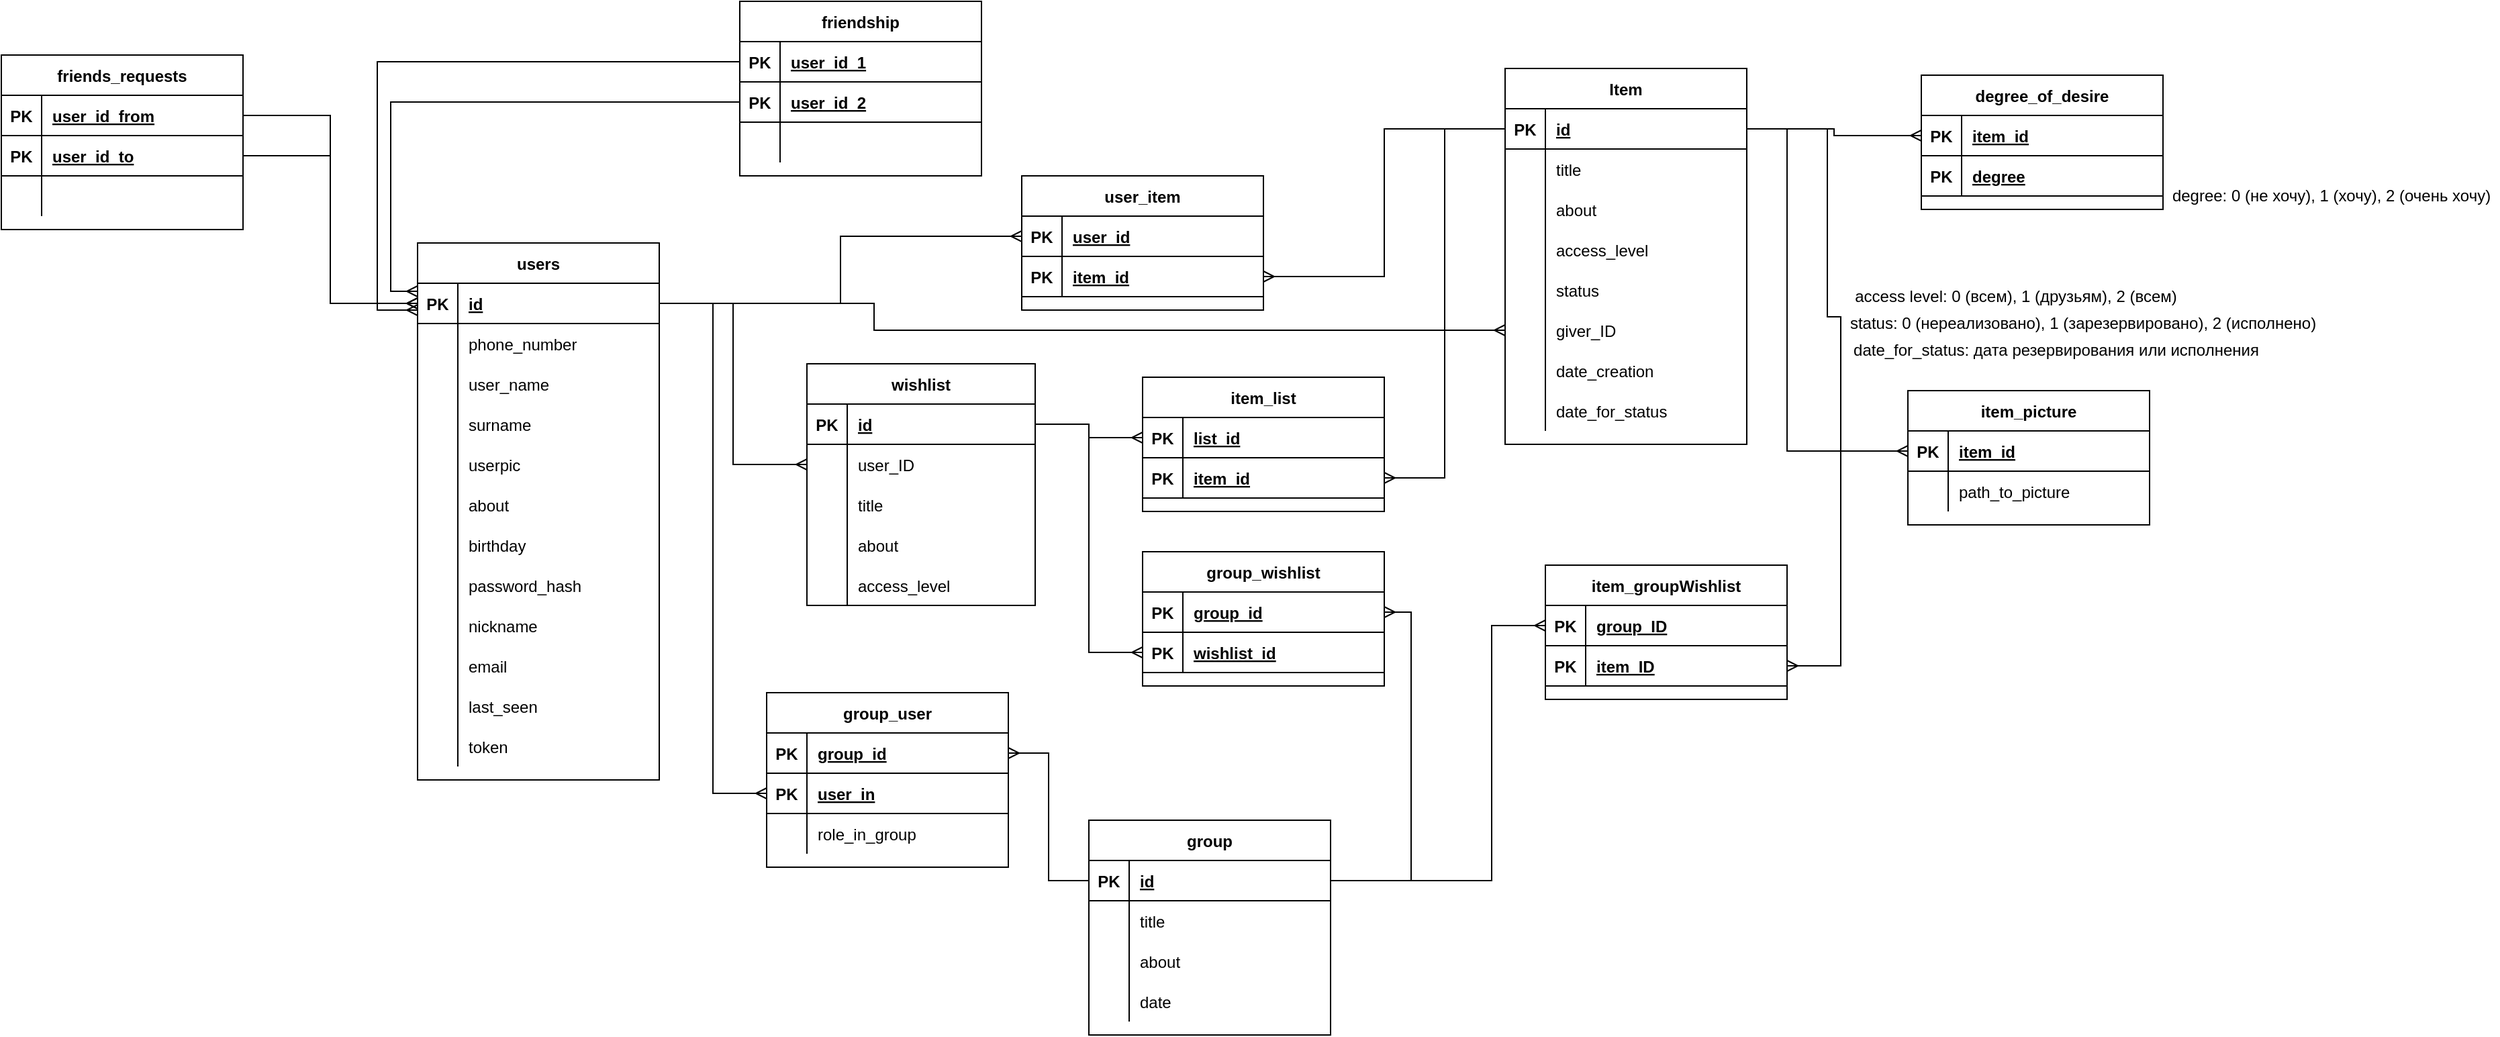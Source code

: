 <mxfile version="13.7.9" type="device"><diagram name="Page-1" id="e56a1550-8fbb-45ad-956c-1786394a9013"><mxGraphModel dx="3055" dy="1758" grid="1" gridSize="10" guides="1" tooltips="1" connect="1" arrows="1" fold="1" page="1" pageScale="1" pageWidth="1100" pageHeight="850" background="#ffffff" math="0" shadow="0"><root><mxCell id="0"/><mxCell id="1" parent="0"/><mxCell id="IIOtqMFTye9KN0V40YBl-3" value="users" style="shape=table;startSize=30;container=1;collapsible=1;childLayout=tableLayout;fixedRows=1;rowLines=0;fontStyle=1;align=center;resizeLast=1;" parent="1" vertex="1"><mxGeometry x="50" y="50" width="180" height="400" as="geometry"/></mxCell><mxCell id="IIOtqMFTye9KN0V40YBl-4" value="" style="shape=partialRectangle;collapsible=0;dropTarget=0;pointerEvents=0;fillColor=none;top=0;left=0;bottom=1;right=0;points=[[0,0.5],[1,0.5]];portConstraint=eastwest;" parent="IIOtqMFTye9KN0V40YBl-3" vertex="1"><mxGeometry y="30" width="180" height="30" as="geometry"/></mxCell><mxCell id="IIOtqMFTye9KN0V40YBl-5" value="PK" style="shape=partialRectangle;connectable=0;fillColor=none;top=0;left=0;bottom=0;right=0;fontStyle=1;overflow=hidden;" parent="IIOtqMFTye9KN0V40YBl-4" vertex="1"><mxGeometry width="30" height="30" as="geometry"/></mxCell><mxCell id="IIOtqMFTye9KN0V40YBl-6" value="id" style="shape=partialRectangle;connectable=0;fillColor=none;top=0;left=0;bottom=0;right=0;align=left;spacingLeft=6;fontStyle=5;overflow=hidden;" parent="IIOtqMFTye9KN0V40YBl-4" vertex="1"><mxGeometry x="30" width="150" height="30" as="geometry"/></mxCell><mxCell id="IIOtqMFTye9KN0V40YBl-7" value="" style="shape=partialRectangle;collapsible=0;dropTarget=0;pointerEvents=0;fillColor=none;top=0;left=0;bottom=0;right=0;points=[[0,0.5],[1,0.5]];portConstraint=eastwest;" parent="IIOtqMFTye9KN0V40YBl-3" vertex="1"><mxGeometry y="60" width="180" height="30" as="geometry"/></mxCell><mxCell id="IIOtqMFTye9KN0V40YBl-8" value="" style="shape=partialRectangle;connectable=0;fillColor=none;top=0;left=0;bottom=0;right=0;editable=1;overflow=hidden;" parent="IIOtqMFTye9KN0V40YBl-7" vertex="1"><mxGeometry width="30" height="30" as="geometry"/></mxCell><mxCell id="IIOtqMFTye9KN0V40YBl-9" value="phone_number" style="shape=partialRectangle;connectable=0;fillColor=none;top=0;left=0;bottom=0;right=0;align=left;spacingLeft=6;overflow=hidden;" parent="IIOtqMFTye9KN0V40YBl-7" vertex="1"><mxGeometry x="30" width="150" height="30" as="geometry"/></mxCell><mxCell id="IIOtqMFTye9KN0V40YBl-10" value="" style="shape=partialRectangle;collapsible=0;dropTarget=0;pointerEvents=0;fillColor=none;top=0;left=0;bottom=0;right=0;points=[[0,0.5],[1,0.5]];portConstraint=eastwest;" parent="IIOtqMFTye9KN0V40YBl-3" vertex="1"><mxGeometry y="90" width="180" height="30" as="geometry"/></mxCell><mxCell id="IIOtqMFTye9KN0V40YBl-11" value="" style="shape=partialRectangle;connectable=0;fillColor=none;top=0;left=0;bottom=0;right=0;editable=1;overflow=hidden;" parent="IIOtqMFTye9KN0V40YBl-10" vertex="1"><mxGeometry width="30" height="30" as="geometry"/></mxCell><mxCell id="IIOtqMFTye9KN0V40YBl-12" value="user_name" style="shape=partialRectangle;connectable=0;fillColor=none;top=0;left=0;bottom=0;right=0;align=left;spacingLeft=6;overflow=hidden;" parent="IIOtqMFTye9KN0V40YBl-10" vertex="1"><mxGeometry x="30" width="150" height="30" as="geometry"/></mxCell><mxCell id="IIOtqMFTye9KN0V40YBl-13" value="" style="shape=partialRectangle;collapsible=0;dropTarget=0;pointerEvents=0;fillColor=none;top=0;left=0;bottom=0;right=0;points=[[0,0.5],[1,0.5]];portConstraint=eastwest;" parent="IIOtqMFTye9KN0V40YBl-3" vertex="1"><mxGeometry y="120" width="180" height="30" as="geometry"/></mxCell><mxCell id="IIOtqMFTye9KN0V40YBl-14" value="" style="shape=partialRectangle;connectable=0;fillColor=none;top=0;left=0;bottom=0;right=0;editable=1;overflow=hidden;" parent="IIOtqMFTye9KN0V40YBl-13" vertex="1"><mxGeometry width="30" height="30" as="geometry"/></mxCell><mxCell id="IIOtqMFTye9KN0V40YBl-15" value="surname" style="shape=partialRectangle;connectable=0;fillColor=none;top=0;left=0;bottom=0;right=0;align=left;spacingLeft=6;overflow=hidden;" parent="IIOtqMFTye9KN0V40YBl-13" vertex="1"><mxGeometry x="30" width="150" height="30" as="geometry"/></mxCell><mxCell id="IIOtqMFTye9KN0V40YBl-61" value="" style="shape=partialRectangle;collapsible=0;dropTarget=0;pointerEvents=0;fillColor=none;top=0;left=0;bottom=0;right=0;points=[[0,0.5],[1,0.5]];portConstraint=eastwest;" parent="IIOtqMFTye9KN0V40YBl-3" vertex="1"><mxGeometry y="150" width="180" height="30" as="geometry"/></mxCell><mxCell id="IIOtqMFTye9KN0V40YBl-62" value="" style="shape=partialRectangle;connectable=0;fillColor=none;top=0;left=0;bottom=0;right=0;editable=1;overflow=hidden;" parent="IIOtqMFTye9KN0V40YBl-61" vertex="1"><mxGeometry width="30" height="30" as="geometry"/></mxCell><mxCell id="IIOtqMFTye9KN0V40YBl-63" value="userpic" style="shape=partialRectangle;connectable=0;fillColor=none;top=0;left=0;bottom=0;right=0;align=left;spacingLeft=6;overflow=hidden;" parent="IIOtqMFTye9KN0V40YBl-61" vertex="1"><mxGeometry x="30" width="150" height="30" as="geometry"/></mxCell><mxCell id="IIOtqMFTye9KN0V40YBl-64" value="" style="shape=partialRectangle;collapsible=0;dropTarget=0;pointerEvents=0;fillColor=none;top=0;left=0;bottom=0;right=0;points=[[0,0.5],[1,0.5]];portConstraint=eastwest;" parent="IIOtqMFTye9KN0V40YBl-3" vertex="1"><mxGeometry y="180" width="180" height="30" as="geometry"/></mxCell><mxCell id="IIOtqMFTye9KN0V40YBl-65" value="" style="shape=partialRectangle;connectable=0;fillColor=none;top=0;left=0;bottom=0;right=0;editable=1;overflow=hidden;" parent="IIOtqMFTye9KN0V40YBl-64" vertex="1"><mxGeometry width="30" height="30" as="geometry"/></mxCell><mxCell id="IIOtqMFTye9KN0V40YBl-66" value="about" style="shape=partialRectangle;connectable=0;fillColor=none;top=0;left=0;bottom=0;right=0;align=left;spacingLeft=6;overflow=hidden;" parent="IIOtqMFTye9KN0V40YBl-64" vertex="1"><mxGeometry x="30" width="150" height="30" as="geometry"/></mxCell><mxCell id="9HHiYU_C0pXBJQr-bdQ1-1" value="" style="shape=partialRectangle;collapsible=0;dropTarget=0;pointerEvents=0;fillColor=none;top=0;left=0;bottom=0;right=0;points=[[0,0.5],[1,0.5]];portConstraint=eastwest;" vertex="1" parent="IIOtqMFTye9KN0V40YBl-3"><mxGeometry y="210" width="180" height="30" as="geometry"/></mxCell><mxCell id="9HHiYU_C0pXBJQr-bdQ1-2" value="" style="shape=partialRectangle;connectable=0;fillColor=none;top=0;left=0;bottom=0;right=0;editable=1;overflow=hidden;" vertex="1" parent="9HHiYU_C0pXBJQr-bdQ1-1"><mxGeometry width="30" height="30" as="geometry"/></mxCell><mxCell id="9HHiYU_C0pXBJQr-bdQ1-3" value="birthday" style="shape=partialRectangle;connectable=0;fillColor=none;top=0;left=0;bottom=0;right=0;align=left;spacingLeft=6;overflow=hidden;" vertex="1" parent="9HHiYU_C0pXBJQr-bdQ1-1"><mxGeometry x="30" width="150" height="30" as="geometry"/></mxCell><mxCell id="wVxshqWMa3lvSobCaN4X-7" value="" style="shape=partialRectangle;collapsible=0;dropTarget=0;pointerEvents=0;fillColor=none;top=0;left=0;bottom=0;right=0;points=[[0,0.5],[1,0.5]];portConstraint=eastwest;" parent="IIOtqMFTye9KN0V40YBl-3" vertex="1"><mxGeometry y="240" width="180" height="30" as="geometry"/></mxCell><mxCell id="wVxshqWMa3lvSobCaN4X-8" value="" style="shape=partialRectangle;connectable=0;fillColor=none;top=0;left=0;bottom=0;right=0;editable=1;overflow=hidden;" parent="wVxshqWMa3lvSobCaN4X-7" vertex="1"><mxGeometry width="30" height="30" as="geometry"/></mxCell><mxCell id="wVxshqWMa3lvSobCaN4X-9" value="password_hash" style="shape=partialRectangle;connectable=0;fillColor=none;top=0;left=0;bottom=0;right=0;align=left;spacingLeft=6;overflow=hidden;" parent="wVxshqWMa3lvSobCaN4X-7" vertex="1"><mxGeometry x="30" width="150" height="30" as="geometry"/></mxCell><mxCell id="9HHiYU_C0pXBJQr-bdQ1-4" value="" style="shape=partialRectangle;collapsible=0;dropTarget=0;pointerEvents=0;fillColor=none;top=0;left=0;bottom=0;right=0;points=[[0,0.5],[1,0.5]];portConstraint=eastwest;" vertex="1" parent="IIOtqMFTye9KN0V40YBl-3"><mxGeometry y="270" width="180" height="30" as="geometry"/></mxCell><mxCell id="9HHiYU_C0pXBJQr-bdQ1-5" value="" style="shape=partialRectangle;connectable=0;fillColor=none;top=0;left=0;bottom=0;right=0;editable=1;overflow=hidden;" vertex="1" parent="9HHiYU_C0pXBJQr-bdQ1-4"><mxGeometry width="30" height="30" as="geometry"/></mxCell><mxCell id="9HHiYU_C0pXBJQr-bdQ1-6" value="nickname" style="shape=partialRectangle;connectable=0;fillColor=none;top=0;left=0;bottom=0;right=0;align=left;spacingLeft=6;overflow=hidden;" vertex="1" parent="9HHiYU_C0pXBJQr-bdQ1-4"><mxGeometry x="30" width="150" height="30" as="geometry"/></mxCell><mxCell id="wVxshqWMa3lvSobCaN4X-10" value="" style="shape=partialRectangle;collapsible=0;dropTarget=0;pointerEvents=0;fillColor=none;top=0;left=0;bottom=0;right=0;points=[[0,0.5],[1,0.5]];portConstraint=eastwest;" parent="IIOtqMFTye9KN0V40YBl-3" vertex="1"><mxGeometry y="300" width="180" height="30" as="geometry"/></mxCell><mxCell id="wVxshqWMa3lvSobCaN4X-11" value="" style="shape=partialRectangle;connectable=0;fillColor=none;top=0;left=0;bottom=0;right=0;editable=1;overflow=hidden;" parent="wVxshqWMa3lvSobCaN4X-10" vertex="1"><mxGeometry width="30" height="30" as="geometry"/></mxCell><mxCell id="wVxshqWMa3lvSobCaN4X-12" value="email" style="shape=partialRectangle;connectable=0;fillColor=none;top=0;left=0;bottom=0;right=0;align=left;spacingLeft=6;overflow=hidden;" parent="wVxshqWMa3lvSobCaN4X-10" vertex="1"><mxGeometry x="30" width="150" height="30" as="geometry"/></mxCell><mxCell id="9HHiYU_C0pXBJQr-bdQ1-64" value="" style="shape=partialRectangle;collapsible=0;dropTarget=0;pointerEvents=0;fillColor=none;top=0;left=0;bottom=0;right=0;points=[[0,0.5],[1,0.5]];portConstraint=eastwest;" vertex="1" parent="IIOtqMFTye9KN0V40YBl-3"><mxGeometry y="330" width="180" height="30" as="geometry"/></mxCell><mxCell id="9HHiYU_C0pXBJQr-bdQ1-65" value="" style="shape=partialRectangle;connectable=0;fillColor=none;top=0;left=0;bottom=0;right=0;editable=1;overflow=hidden;" vertex="1" parent="9HHiYU_C0pXBJQr-bdQ1-64"><mxGeometry width="30" height="30" as="geometry"/></mxCell><mxCell id="9HHiYU_C0pXBJQr-bdQ1-66" value="last_seen" style="shape=partialRectangle;connectable=0;fillColor=none;top=0;left=0;bottom=0;right=0;align=left;spacingLeft=6;overflow=hidden;" vertex="1" parent="9HHiYU_C0pXBJQr-bdQ1-64"><mxGeometry x="30" width="150" height="30" as="geometry"/></mxCell><mxCell id="rJw-iXFYRfuMG_GMG_CK-58" value="" style="shape=partialRectangle;collapsible=0;dropTarget=0;pointerEvents=0;fillColor=none;top=0;left=0;bottom=0;right=0;points=[[0,0.5],[1,0.5]];portConstraint=eastwest;" parent="IIOtqMFTye9KN0V40YBl-3" vertex="1"><mxGeometry y="360" width="180" height="30" as="geometry"/></mxCell><mxCell id="rJw-iXFYRfuMG_GMG_CK-59" value="" style="shape=partialRectangle;connectable=0;fillColor=none;top=0;left=0;bottom=0;right=0;editable=1;overflow=hidden;" parent="rJw-iXFYRfuMG_GMG_CK-58" vertex="1"><mxGeometry width="30" height="30" as="geometry"/></mxCell><mxCell id="rJw-iXFYRfuMG_GMG_CK-60" value="token" style="shape=partialRectangle;connectable=0;fillColor=none;top=0;left=0;bottom=0;right=0;align=left;spacingLeft=6;overflow=hidden;" parent="rJw-iXFYRfuMG_GMG_CK-58" vertex="1"><mxGeometry x="30" width="150" height="30" as="geometry"/></mxCell><mxCell id="IIOtqMFTye9KN0V40YBl-94" style="edgeStyle=orthogonalEdgeStyle;rounded=0;orthogonalLoop=1;jettySize=auto;html=1;exitX=1;exitY=0.5;exitDx=0;exitDy=0;entryX=0;entryY=0.5;entryDx=0;entryDy=0;endArrow=ERmany;endFill=0;" parent="1" source="IIOtqMFTye9KN0V40YBl-4" target="IIOtqMFTye9KN0V40YBl-85" edge="1"><mxGeometry relative="1" as="geometry"/></mxCell><mxCell id="IIOtqMFTye9KN0V40YBl-29" value="group" style="shape=table;startSize=30;container=1;collapsible=1;childLayout=tableLayout;fixedRows=1;rowLines=0;fontStyle=1;align=center;resizeLast=1;" parent="1" vertex="1"><mxGeometry x="550" y="480" width="180" height="160" as="geometry"/></mxCell><mxCell id="IIOtqMFTye9KN0V40YBl-30" value="" style="shape=partialRectangle;collapsible=0;dropTarget=0;pointerEvents=0;fillColor=none;top=0;left=0;bottom=1;right=0;points=[[0,0.5],[1,0.5]];portConstraint=eastwest;" parent="IIOtqMFTye9KN0V40YBl-29" vertex="1"><mxGeometry y="30" width="180" height="30" as="geometry"/></mxCell><mxCell id="IIOtqMFTye9KN0V40YBl-31" value="PK" style="shape=partialRectangle;connectable=0;fillColor=none;top=0;left=0;bottom=0;right=0;fontStyle=1;overflow=hidden;" parent="IIOtqMFTye9KN0V40YBl-30" vertex="1"><mxGeometry width="30" height="30" as="geometry"/></mxCell><mxCell id="IIOtqMFTye9KN0V40YBl-32" value="id" style="shape=partialRectangle;connectable=0;fillColor=none;top=0;left=0;bottom=0;right=0;align=left;spacingLeft=6;fontStyle=5;overflow=hidden;" parent="IIOtqMFTye9KN0V40YBl-30" vertex="1"><mxGeometry x="30" width="150" height="30" as="geometry"/></mxCell><mxCell id="IIOtqMFTye9KN0V40YBl-33" value="" style="shape=partialRectangle;collapsible=0;dropTarget=0;pointerEvents=0;fillColor=none;top=0;left=0;bottom=0;right=0;points=[[0,0.5],[1,0.5]];portConstraint=eastwest;" parent="IIOtqMFTye9KN0V40YBl-29" vertex="1"><mxGeometry y="60" width="180" height="30" as="geometry"/></mxCell><mxCell id="IIOtqMFTye9KN0V40YBl-34" value="" style="shape=partialRectangle;connectable=0;fillColor=none;top=0;left=0;bottom=0;right=0;editable=1;overflow=hidden;" parent="IIOtqMFTye9KN0V40YBl-33" vertex="1"><mxGeometry width="30" height="30" as="geometry"/></mxCell><mxCell id="IIOtqMFTye9KN0V40YBl-35" value="title" style="shape=partialRectangle;connectable=0;fillColor=none;top=0;left=0;bottom=0;right=0;align=left;spacingLeft=6;overflow=hidden;" parent="IIOtqMFTye9KN0V40YBl-33" vertex="1"><mxGeometry x="30" width="150" height="30" as="geometry"/></mxCell><mxCell id="IIOtqMFTye9KN0V40YBl-36" value="" style="shape=partialRectangle;collapsible=0;dropTarget=0;pointerEvents=0;fillColor=none;top=0;left=0;bottom=0;right=0;points=[[0,0.5],[1,0.5]];portConstraint=eastwest;" parent="IIOtqMFTye9KN0V40YBl-29" vertex="1"><mxGeometry y="90" width="180" height="30" as="geometry"/></mxCell><mxCell id="IIOtqMFTye9KN0V40YBl-37" value="" style="shape=partialRectangle;connectable=0;fillColor=none;top=0;left=0;bottom=0;right=0;editable=1;overflow=hidden;" parent="IIOtqMFTye9KN0V40YBl-36" vertex="1"><mxGeometry width="30" height="30" as="geometry"/></mxCell><mxCell id="IIOtqMFTye9KN0V40YBl-38" value="about" style="shape=partialRectangle;connectable=0;fillColor=none;top=0;left=0;bottom=0;right=0;align=left;spacingLeft=6;overflow=hidden;" parent="IIOtqMFTye9KN0V40YBl-36" vertex="1"><mxGeometry x="30" width="150" height="30" as="geometry"/></mxCell><mxCell id="IIOtqMFTye9KN0V40YBl-39" value="" style="shape=partialRectangle;collapsible=0;dropTarget=0;pointerEvents=0;fillColor=none;top=0;left=0;bottom=0;right=0;points=[[0,0.5],[1,0.5]];portConstraint=eastwest;" parent="IIOtqMFTye9KN0V40YBl-29" vertex="1"><mxGeometry y="120" width="180" height="30" as="geometry"/></mxCell><mxCell id="IIOtqMFTye9KN0V40YBl-40" value="" style="shape=partialRectangle;connectable=0;fillColor=none;top=0;left=0;bottom=0;right=0;editable=1;overflow=hidden;" parent="IIOtqMFTye9KN0V40YBl-39" vertex="1"><mxGeometry width="30" height="30" as="geometry"/></mxCell><mxCell id="IIOtqMFTye9KN0V40YBl-41" value="date" style="shape=partialRectangle;connectable=0;fillColor=none;top=0;left=0;bottom=0;right=0;align=left;spacingLeft=6;overflow=hidden;" parent="IIOtqMFTye9KN0V40YBl-39" vertex="1"><mxGeometry x="30" width="150" height="30" as="geometry"/></mxCell><mxCell id="IIOtqMFTye9KN0V40YBl-132" style="edgeStyle=orthogonalEdgeStyle;rounded=0;orthogonalLoop=1;jettySize=auto;html=1;exitX=1;exitY=0.5;exitDx=0;exitDy=0;entryX=0;entryY=0.5;entryDx=0;entryDy=0;endArrow=ERmany;endFill=0;" parent="1" source="IIOtqMFTye9KN0V40YBl-82" target="IIOtqMFTye9KN0V40YBl-116" edge="1"><mxGeometry relative="1" as="geometry"/></mxCell><mxCell id="IIOtqMFTye9KN0V40YBl-133" style="edgeStyle=orthogonalEdgeStyle;rounded=0;orthogonalLoop=1;jettySize=auto;html=1;exitX=0;exitY=0.5;exitDx=0;exitDy=0;entryX=1;entryY=0.5;entryDx=0;entryDy=0;endArrow=ERmany;endFill=0;" parent="1" source="IIOtqMFTye9KN0V40YBl-43" target="IIOtqMFTye9KN0V40YBl-129" edge="1"><mxGeometry relative="1" as="geometry"/></mxCell><mxCell id="IIOtqMFTye9KN0V40YBl-141" style="edgeStyle=orthogonalEdgeStyle;rounded=0;orthogonalLoop=1;jettySize=auto;html=1;exitX=1;exitY=0.5;exitDx=0;exitDy=0;entryX=0;entryY=0.5;entryDx=0;entryDy=0;endArrow=ERmany;endFill=0;" parent="1" source="IIOtqMFTye9KN0V40YBl-30" target="IIOtqMFTye9KN0V40YBl-135" edge="1"><mxGeometry relative="1" as="geometry"><Array as="points"><mxPoint x="850" y="525"/><mxPoint x="850" y="335"/></Array></mxGeometry></mxCell><mxCell id="IIOtqMFTye9KN0V40YBl-147" style="edgeStyle=orthogonalEdgeStyle;rounded=0;orthogonalLoop=1;jettySize=auto;html=1;exitX=1;exitY=0.5;exitDx=0;exitDy=0;entryX=1;entryY=0.5;entryDx=0;entryDy=0;endArrow=ERmany;endFill=0;" parent="1" source="IIOtqMFTye9KN0V40YBl-43" target="IIOtqMFTye9KN0V40YBl-138" edge="1"><mxGeometry relative="1" as="geometry"><Array as="points"><mxPoint x="1100" y="-35"/><mxPoint x="1100" y="105"/><mxPoint x="1110" y="105"/><mxPoint x="1110" y="365"/></Array></mxGeometry></mxCell><mxCell id="RiudDo5RsYSVDOhh2qD_-5" style="edgeStyle=orthogonalEdgeStyle;rounded=0;orthogonalLoop=1;jettySize=auto;html=1;exitX=0;exitY=0.5;exitDx=0;exitDy=0;entryX=1;entryY=0.5;entryDx=0;entryDy=0;endArrow=ERmany;endFill=0;" parent="1" source="IIOtqMFTye9KN0V40YBl-30" target="IIOtqMFTye9KN0V40YBl-100" edge="1"><mxGeometry relative="1" as="geometry"/></mxCell><mxCell id="6OIXaq1Bzhz1kCrdEbTt-8" value="friendship" style="shape=table;startSize=30;container=1;collapsible=1;childLayout=tableLayout;fixedRows=1;rowLines=0;fontStyle=1;align=center;resizeLast=1;" parent="1" vertex="1"><mxGeometry x="290" y="-130" width="180" height="130" as="geometry"/></mxCell><mxCell id="6OIXaq1Bzhz1kCrdEbTt-9" value="" style="shape=partialRectangle;collapsible=0;dropTarget=0;pointerEvents=0;fillColor=none;top=0;left=0;bottom=1;right=0;points=[[0,0.5],[1,0.5]];portConstraint=eastwest;" parent="6OIXaq1Bzhz1kCrdEbTt-8" vertex="1"><mxGeometry y="30" width="180" height="30" as="geometry"/></mxCell><mxCell id="6OIXaq1Bzhz1kCrdEbTt-10" value="PK" style="shape=partialRectangle;connectable=0;fillColor=none;top=0;left=0;bottom=0;right=0;fontStyle=1;overflow=hidden;" parent="6OIXaq1Bzhz1kCrdEbTt-9" vertex="1"><mxGeometry width="30" height="30" as="geometry"/></mxCell><mxCell id="6OIXaq1Bzhz1kCrdEbTt-11" value="user_id_1" style="shape=partialRectangle;connectable=0;fillColor=none;top=0;left=0;bottom=0;right=0;align=left;spacingLeft=6;fontStyle=5;overflow=hidden;" parent="6OIXaq1Bzhz1kCrdEbTt-9" vertex="1"><mxGeometry x="30" width="150" height="30" as="geometry"/></mxCell><mxCell id="6OIXaq1Bzhz1kCrdEbTt-21" value="" style="shape=partialRectangle;collapsible=0;dropTarget=0;pointerEvents=0;fillColor=none;top=0;left=0;bottom=1;right=0;points=[[0,0.5],[1,0.5]];portConstraint=eastwest;" parent="6OIXaq1Bzhz1kCrdEbTt-8" vertex="1"><mxGeometry y="60" width="180" height="30" as="geometry"/></mxCell><mxCell id="6OIXaq1Bzhz1kCrdEbTt-22" value="PK" style="shape=partialRectangle;connectable=0;fillColor=none;top=0;left=0;bottom=0;right=0;fontStyle=1;overflow=hidden;" parent="6OIXaq1Bzhz1kCrdEbTt-21" vertex="1"><mxGeometry width="30" height="30" as="geometry"/></mxCell><mxCell id="6OIXaq1Bzhz1kCrdEbTt-23" value="user_id_2" style="shape=partialRectangle;connectable=0;fillColor=none;top=0;left=0;bottom=0;right=0;align=left;spacingLeft=6;fontStyle=5;overflow=hidden;" parent="6OIXaq1Bzhz1kCrdEbTt-21" vertex="1"><mxGeometry x="30" width="150" height="30" as="geometry"/></mxCell><mxCell id="6OIXaq1Bzhz1kCrdEbTt-18" value="" style="shape=partialRectangle;collapsible=0;dropTarget=0;pointerEvents=0;fillColor=none;top=0;left=0;bottom=0;right=0;points=[[0,0.5],[1,0.5]];portConstraint=eastwest;" parent="6OIXaq1Bzhz1kCrdEbTt-8" vertex="1"><mxGeometry y="90" width="180" height="30" as="geometry"/></mxCell><mxCell id="6OIXaq1Bzhz1kCrdEbTt-19" value="" style="shape=partialRectangle;connectable=0;fillColor=none;top=0;left=0;bottom=0;right=0;editable=1;overflow=hidden;" parent="6OIXaq1Bzhz1kCrdEbTt-18" vertex="1"><mxGeometry width="30" height="30" as="geometry"/></mxCell><mxCell id="6OIXaq1Bzhz1kCrdEbTt-20" value="" style="shape=partialRectangle;connectable=0;fillColor=none;top=0;left=0;bottom=0;right=0;align=left;spacingLeft=6;overflow=hidden;" parent="6OIXaq1Bzhz1kCrdEbTt-18" vertex="1"><mxGeometry x="30" width="150" height="30" as="geometry"/></mxCell><mxCell id="6OIXaq1Bzhz1kCrdEbTt-24" style="edgeStyle=orthogonalEdgeStyle;rounded=0;orthogonalLoop=1;jettySize=auto;html=1;exitX=0;exitY=0.2;exitDx=0;exitDy=0;entryX=0;entryY=0.5;entryDx=0;entryDy=0;endArrow=none;endFill=0;startArrow=ERmany;startFill=0;exitPerimeter=0;" parent="1" source="IIOtqMFTye9KN0V40YBl-4" target="6OIXaq1Bzhz1kCrdEbTt-21" edge="1"><mxGeometry relative="1" as="geometry"/></mxCell><mxCell id="rJw-iXFYRfuMG_GMG_CK-1" style="edgeStyle=orthogonalEdgeStyle;rounded=0;orthogonalLoop=1;jettySize=auto;html=1;exitX=0;exitY=0.5;exitDx=0;exitDy=0;startArrow=none;startFill=0;endArrow=ERmany;endFill=0;" parent="1" source="6OIXaq1Bzhz1kCrdEbTt-9" edge="1"><mxGeometry relative="1" as="geometry"><mxPoint x="50" y="100" as="targetPoint"/><Array as="points"><mxPoint x="20" y="-85"/><mxPoint x="20" y="100"/></Array></mxGeometry></mxCell><mxCell id="IIOtqMFTye9KN0V40YBl-99" value="group_user" style="shape=table;startSize=30;container=1;collapsible=1;childLayout=tableLayout;fixedRows=1;rowLines=0;fontStyle=1;align=center;resizeLast=1;" parent="1" vertex="1"><mxGeometry x="310" y="385" width="180" height="130" as="geometry"/></mxCell><mxCell id="IIOtqMFTye9KN0V40YBl-100" value="" style="shape=partialRectangle;collapsible=0;dropTarget=0;pointerEvents=0;fillColor=none;top=0;left=0;bottom=1;right=0;points=[[0,0.5],[1,0.5]];portConstraint=eastwest;" parent="IIOtqMFTye9KN0V40YBl-99" vertex="1"><mxGeometry y="30" width="180" height="30" as="geometry"/></mxCell><mxCell id="IIOtqMFTye9KN0V40YBl-101" value="PK" style="shape=partialRectangle;connectable=0;fillColor=none;top=0;left=0;bottom=0;right=0;fontStyle=1;overflow=hidden;" parent="IIOtqMFTye9KN0V40YBl-100" vertex="1"><mxGeometry width="30" height="30" as="geometry"/></mxCell><mxCell id="IIOtqMFTye9KN0V40YBl-102" value="group_id" style="shape=partialRectangle;connectable=0;fillColor=none;top=0;left=0;bottom=0;right=0;align=left;spacingLeft=6;fontStyle=5;overflow=hidden;" parent="IIOtqMFTye9KN0V40YBl-100" vertex="1"><mxGeometry x="30" width="150" height="30" as="geometry"/></mxCell><mxCell id="RiudDo5RsYSVDOhh2qD_-1" value="" style="shape=partialRectangle;collapsible=0;dropTarget=0;pointerEvents=0;fillColor=none;top=0;left=0;bottom=1;right=0;points=[[0,0.5],[1,0.5]];portConstraint=eastwest;" parent="IIOtqMFTye9KN0V40YBl-99" vertex="1"><mxGeometry y="60" width="180" height="30" as="geometry"/></mxCell><mxCell id="RiudDo5RsYSVDOhh2qD_-2" value="PK" style="shape=partialRectangle;connectable=0;fillColor=none;top=0;left=0;bottom=0;right=0;fontStyle=1;overflow=hidden;" parent="RiudDo5RsYSVDOhh2qD_-1" vertex="1"><mxGeometry width="30" height="30" as="geometry"/></mxCell><mxCell id="RiudDo5RsYSVDOhh2qD_-3" value="user_in" style="shape=partialRectangle;connectable=0;fillColor=none;top=0;left=0;bottom=0;right=0;align=left;spacingLeft=6;fontStyle=5;overflow=hidden;" parent="RiudDo5RsYSVDOhh2qD_-1" vertex="1"><mxGeometry x="30" width="150" height="30" as="geometry"/></mxCell><mxCell id="IIOtqMFTye9KN0V40YBl-109" value="" style="shape=partialRectangle;collapsible=0;dropTarget=0;pointerEvents=0;fillColor=none;top=0;left=0;bottom=0;right=0;points=[[0,0.5],[1,0.5]];portConstraint=eastwest;" parent="IIOtqMFTye9KN0V40YBl-99" vertex="1"><mxGeometry y="90" width="180" height="30" as="geometry"/></mxCell><mxCell id="IIOtqMFTye9KN0V40YBl-110" value="" style="shape=partialRectangle;connectable=0;fillColor=none;top=0;left=0;bottom=0;right=0;editable=1;overflow=hidden;" parent="IIOtqMFTye9KN0V40YBl-109" vertex="1"><mxGeometry width="30" height="30" as="geometry"/></mxCell><mxCell id="IIOtqMFTye9KN0V40YBl-111" value="role_in_group" style="shape=partialRectangle;connectable=0;fillColor=none;top=0;left=0;bottom=0;right=0;align=left;spacingLeft=6;overflow=hidden;" parent="IIOtqMFTye9KN0V40YBl-109" vertex="1"><mxGeometry x="30" width="150" height="30" as="geometry"/></mxCell><mxCell id="U0Ri6rIEo9o4cz-eOekr-8" style="edgeStyle=orthogonalEdgeStyle;rounded=0;orthogonalLoop=1;jettySize=auto;html=1;exitX=1;exitY=0.5;exitDx=0;exitDy=0;entryX=0;entryY=0.5;entryDx=0;entryDy=0;endArrow=ERmany;endFill=0;" parent="1" source="IIOtqMFTye9KN0V40YBl-4" target="U0Ri6rIEo9o4cz-eOekr-2" edge="1"><mxGeometry relative="1" as="geometry"/></mxCell><mxCell id="U0Ri6rIEo9o4cz-eOekr-9" style="edgeStyle=orthogonalEdgeStyle;rounded=0;orthogonalLoop=1;jettySize=auto;html=1;exitX=0;exitY=0.5;exitDx=0;exitDy=0;entryX=1;entryY=0.5;entryDx=0;entryDy=0;endArrow=ERmany;endFill=0;" parent="1" source="IIOtqMFTye9KN0V40YBl-43" target="U0Ri6rIEo9o4cz-eOekr-5" edge="1"><mxGeometry relative="1" as="geometry"/></mxCell><mxCell id="8lR998gbkxnMYAO_6TF3-11" style="edgeStyle=orthogonalEdgeStyle;rounded=0;orthogonalLoop=1;jettySize=auto;html=1;exitX=1;exitY=0.5;exitDx=0;exitDy=0;entryX=0;entryY=0.5;entryDx=0;entryDy=0;endArrow=ERmany;endFill=0;" parent="1" source="8lR998gbkxnMYAO_6TF3-2" target="IIOtqMFTye9KN0V40YBl-4" edge="1"><mxGeometry relative="1" as="geometry"/></mxCell><mxCell id="8lR998gbkxnMYAO_6TF3-12" style="edgeStyle=orthogonalEdgeStyle;rounded=0;orthogonalLoop=1;jettySize=auto;html=1;exitX=1;exitY=0.5;exitDx=0;exitDy=0;entryX=0;entryY=0.5;entryDx=0;entryDy=0;endArrow=ERmany;endFill=0;" parent="1" source="8lR998gbkxnMYAO_6TF3-5" target="IIOtqMFTye9KN0V40YBl-4" edge="1"><mxGeometry relative="1" as="geometry"/></mxCell><mxCell id="FOsJmCobUC6JI32xD6tA-1" value="status: 0 (нереализовано), 1 (зарезервировано), 2 (исполнено)" style="text;html=1;align=center;verticalAlign=middle;resizable=0;points=[];autosize=1;" parent="1" vertex="1"><mxGeometry x="1110" y="100" width="360" height="20" as="geometry"/></mxCell><mxCell id="9HHiYU_C0pXBJQr-bdQ1-7" style="edgeStyle=orthogonalEdgeStyle;rounded=0;orthogonalLoop=1;jettySize=auto;html=1;exitX=1;exitY=0.5;exitDx=0;exitDy=0;endArrow=ERmany;endFill=0;" edge="1" parent="1" source="IIOtqMFTye9KN0V40YBl-4" target="RiudDo5RsYSVDOhh2qD_-1"><mxGeometry relative="1" as="geometry"/></mxCell><mxCell id="U0Ri6rIEo9o4cz-eOekr-1" value="user_item" style="shape=table;startSize=30;container=1;collapsible=1;childLayout=tableLayout;fixedRows=1;rowLines=0;fontStyle=1;align=center;resizeLast=1;" parent="1" vertex="1"><mxGeometry x="500" width="180" height="100" as="geometry"><mxRectangle x="810" y="150" width="90" height="30" as="alternateBounds"/></mxGeometry></mxCell><mxCell id="U0Ri6rIEo9o4cz-eOekr-2" value="" style="shape=partialRectangle;collapsible=0;dropTarget=0;pointerEvents=0;fillColor=none;top=0;left=0;bottom=1;right=0;points=[[0,0.5],[1,0.5]];portConstraint=eastwest;" parent="U0Ri6rIEo9o4cz-eOekr-1" vertex="1"><mxGeometry y="30" width="180" height="30" as="geometry"/></mxCell><mxCell id="U0Ri6rIEo9o4cz-eOekr-3" value="PK" style="shape=partialRectangle;connectable=0;fillColor=none;top=0;left=0;bottom=0;right=0;fontStyle=1;overflow=hidden;" parent="U0Ri6rIEo9o4cz-eOekr-2" vertex="1"><mxGeometry width="30" height="30" as="geometry"/></mxCell><mxCell id="U0Ri6rIEo9o4cz-eOekr-4" value="user_id" style="shape=partialRectangle;connectable=0;fillColor=none;top=0;left=0;bottom=0;right=0;align=left;spacingLeft=6;fontStyle=5;overflow=hidden;" parent="U0Ri6rIEo9o4cz-eOekr-2" vertex="1"><mxGeometry x="30" width="150" height="30" as="geometry"/></mxCell><mxCell id="U0Ri6rIEo9o4cz-eOekr-5" value="" style="shape=partialRectangle;collapsible=0;dropTarget=0;pointerEvents=0;fillColor=none;top=0;left=0;bottom=1;right=0;points=[[0,0.5],[1,0.5]];portConstraint=eastwest;" parent="U0Ri6rIEo9o4cz-eOekr-1" vertex="1"><mxGeometry y="60" width="180" height="30" as="geometry"/></mxCell><mxCell id="U0Ri6rIEo9o4cz-eOekr-6" value="PK" style="shape=partialRectangle;connectable=0;fillColor=none;top=0;left=0;bottom=0;right=0;fontStyle=1;overflow=hidden;" parent="U0Ri6rIEo9o4cz-eOekr-5" vertex="1"><mxGeometry width="30" height="30" as="geometry"/></mxCell><mxCell id="U0Ri6rIEo9o4cz-eOekr-7" value="item_id" style="shape=partialRectangle;connectable=0;fillColor=none;top=0;left=0;bottom=0;right=0;align=left;spacingLeft=6;fontStyle=5;overflow=hidden;" parent="U0Ri6rIEo9o4cz-eOekr-5" vertex="1"><mxGeometry x="30" width="150" height="30" as="geometry"/></mxCell><mxCell id="IIOtqMFTye9KN0V40YBl-42" value="Item" style="shape=table;startSize=30;container=1;collapsible=1;childLayout=tableLayout;fixedRows=1;rowLines=0;fontStyle=1;align=center;resizeLast=1;" parent="1" vertex="1"><mxGeometry x="860" y="-80" width="180" height="280" as="geometry"/></mxCell><mxCell id="IIOtqMFTye9KN0V40YBl-43" value="" style="shape=partialRectangle;collapsible=0;dropTarget=0;pointerEvents=0;fillColor=none;top=0;left=0;bottom=1;right=0;points=[[0,0.5],[1,0.5]];portConstraint=eastwest;" parent="IIOtqMFTye9KN0V40YBl-42" vertex="1"><mxGeometry y="30" width="180" height="30" as="geometry"/></mxCell><mxCell id="IIOtqMFTye9KN0V40YBl-44" value="PK" style="shape=partialRectangle;connectable=0;fillColor=none;top=0;left=0;bottom=0;right=0;fontStyle=1;overflow=hidden;" parent="IIOtqMFTye9KN0V40YBl-43" vertex="1"><mxGeometry width="30" height="30" as="geometry"/></mxCell><mxCell id="IIOtqMFTye9KN0V40YBl-45" value="id" style="shape=partialRectangle;connectable=0;fillColor=none;top=0;left=0;bottom=0;right=0;align=left;spacingLeft=6;fontStyle=5;overflow=hidden;" parent="IIOtqMFTye9KN0V40YBl-43" vertex="1"><mxGeometry x="30" width="150" height="30" as="geometry"/></mxCell><mxCell id="rJw-iXFYRfuMG_GMG_CK-61" value="" style="shape=partialRectangle;collapsible=0;dropTarget=0;pointerEvents=0;fillColor=none;top=0;left=0;bottom=0;right=0;points=[[0,0.5],[1,0.5]];portConstraint=eastwest;" parent="IIOtqMFTye9KN0V40YBl-42" vertex="1"><mxGeometry y="60" width="180" height="30" as="geometry"/></mxCell><mxCell id="rJw-iXFYRfuMG_GMG_CK-62" value="" style="shape=partialRectangle;connectable=0;fillColor=none;top=0;left=0;bottom=0;right=0;editable=1;overflow=hidden;" parent="rJw-iXFYRfuMG_GMG_CK-61" vertex="1"><mxGeometry width="30" height="30" as="geometry"/></mxCell><mxCell id="rJw-iXFYRfuMG_GMG_CK-63" value="title" style="shape=partialRectangle;connectable=0;fillColor=none;top=0;left=0;bottom=0;right=0;align=left;spacingLeft=6;overflow=hidden;" parent="rJw-iXFYRfuMG_GMG_CK-61" vertex="1"><mxGeometry x="30" width="150" height="30" as="geometry"/></mxCell><mxCell id="9HHiYU_C0pXBJQr-bdQ1-45" value="" style="shape=partialRectangle;collapsible=0;dropTarget=0;pointerEvents=0;fillColor=none;top=0;left=0;bottom=0;right=0;points=[[0,0.5],[1,0.5]];portConstraint=eastwest;" vertex="1" parent="IIOtqMFTye9KN0V40YBl-42"><mxGeometry y="90" width="180" height="30" as="geometry"/></mxCell><mxCell id="9HHiYU_C0pXBJQr-bdQ1-46" value="" style="shape=partialRectangle;connectable=0;fillColor=none;top=0;left=0;bottom=0;right=0;editable=1;overflow=hidden;" vertex="1" parent="9HHiYU_C0pXBJQr-bdQ1-45"><mxGeometry width="30" height="30" as="geometry"/></mxCell><mxCell id="9HHiYU_C0pXBJQr-bdQ1-47" value="about" style="shape=partialRectangle;connectable=0;fillColor=none;top=0;left=0;bottom=0;right=0;align=left;spacingLeft=6;overflow=hidden;" vertex="1" parent="9HHiYU_C0pXBJQr-bdQ1-45"><mxGeometry x="30" width="150" height="30" as="geometry"/></mxCell><mxCell id="rJw-iXFYRfuMG_GMG_CK-64" value="" style="shape=partialRectangle;collapsible=0;dropTarget=0;pointerEvents=0;fillColor=none;top=0;left=0;bottom=0;right=0;points=[[0,0.5],[1,0.5]];portConstraint=eastwest;" parent="IIOtqMFTye9KN0V40YBl-42" vertex="1"><mxGeometry y="120" width="180" height="30" as="geometry"/></mxCell><mxCell id="rJw-iXFYRfuMG_GMG_CK-65" value="" style="shape=partialRectangle;connectable=0;fillColor=none;top=0;left=0;bottom=0;right=0;editable=1;overflow=hidden;" parent="rJw-iXFYRfuMG_GMG_CK-64" vertex="1"><mxGeometry width="30" height="30" as="geometry"/></mxCell><mxCell id="rJw-iXFYRfuMG_GMG_CK-66" value="access_level" style="shape=partialRectangle;connectable=0;fillColor=none;top=0;left=0;bottom=0;right=0;align=left;spacingLeft=6;overflow=hidden;" parent="rJw-iXFYRfuMG_GMG_CK-64" vertex="1"><mxGeometry x="30" width="150" height="30" as="geometry"/></mxCell><mxCell id="9HHiYU_C0pXBJQr-bdQ1-40" value="" style="shape=partialRectangle;collapsible=0;dropTarget=0;pointerEvents=0;fillColor=none;top=0;left=0;bottom=0;right=0;points=[[0,0.5],[1,0.5]];portConstraint=eastwest;" vertex="1" parent="IIOtqMFTye9KN0V40YBl-42"><mxGeometry y="150" width="180" height="30" as="geometry"/></mxCell><mxCell id="9HHiYU_C0pXBJQr-bdQ1-41" value="" style="shape=partialRectangle;connectable=0;fillColor=none;top=0;left=0;bottom=0;right=0;editable=1;overflow=hidden;" vertex="1" parent="9HHiYU_C0pXBJQr-bdQ1-40"><mxGeometry width="30" height="30" as="geometry"/></mxCell><mxCell id="9HHiYU_C0pXBJQr-bdQ1-42" value="status" style="shape=partialRectangle;connectable=0;fillColor=none;top=0;left=0;bottom=0;right=0;align=left;spacingLeft=6;overflow=hidden;" vertex="1" parent="9HHiYU_C0pXBJQr-bdQ1-40"><mxGeometry x="30" width="150" height="30" as="geometry"/></mxCell><mxCell id="IIOtqMFTye9KN0V40YBl-52" value="" style="shape=partialRectangle;collapsible=0;dropTarget=0;pointerEvents=0;fillColor=none;top=0;left=0;bottom=0;right=0;points=[[0,0.5],[1,0.5]];portConstraint=eastwest;" parent="IIOtqMFTye9KN0V40YBl-42" vertex="1"><mxGeometry y="180" width="180" height="30" as="geometry"/></mxCell><mxCell id="IIOtqMFTye9KN0V40YBl-53" value="" style="shape=partialRectangle;connectable=0;fillColor=none;top=0;left=0;bottom=0;right=0;editable=1;overflow=hidden;" parent="IIOtqMFTye9KN0V40YBl-52" vertex="1"><mxGeometry width="30" height="30" as="geometry"/></mxCell><mxCell id="IIOtqMFTye9KN0V40YBl-54" value="giver_ID" style="shape=partialRectangle;connectable=0;fillColor=none;top=0;left=0;bottom=0;right=0;align=left;spacingLeft=6;overflow=hidden;" parent="IIOtqMFTye9KN0V40YBl-52" vertex="1"><mxGeometry x="30" width="150" height="30" as="geometry"/></mxCell><mxCell id="9HHiYU_C0pXBJQr-bdQ1-72" value="" style="shape=partialRectangle;collapsible=0;dropTarget=0;pointerEvents=0;fillColor=none;top=0;left=0;bottom=0;right=0;points=[[0,0.5],[1,0.5]];portConstraint=eastwest;" vertex="1" parent="IIOtqMFTye9KN0V40YBl-42"><mxGeometry y="210" width="180" height="30" as="geometry"/></mxCell><mxCell id="9HHiYU_C0pXBJQr-bdQ1-73" value="" style="shape=partialRectangle;connectable=0;fillColor=none;top=0;left=0;bottom=0;right=0;editable=1;overflow=hidden;" vertex="1" parent="9HHiYU_C0pXBJQr-bdQ1-72"><mxGeometry width="30" height="30" as="geometry"/></mxCell><mxCell id="9HHiYU_C0pXBJQr-bdQ1-74" value="date_creation" style="shape=partialRectangle;connectable=0;fillColor=none;top=0;left=0;bottom=0;right=0;align=left;spacingLeft=6;overflow=hidden;" vertex="1" parent="9HHiYU_C0pXBJQr-bdQ1-72"><mxGeometry x="30" width="150" height="30" as="geometry"/></mxCell><mxCell id="9HHiYU_C0pXBJQr-bdQ1-68" value="" style="shape=partialRectangle;collapsible=0;dropTarget=0;pointerEvents=0;fillColor=none;top=0;left=0;bottom=0;right=0;points=[[0,0.5],[1,0.5]];portConstraint=eastwest;" vertex="1" parent="IIOtqMFTye9KN0V40YBl-42"><mxGeometry y="240" width="180" height="30" as="geometry"/></mxCell><mxCell id="9HHiYU_C0pXBJQr-bdQ1-69" value="" style="shape=partialRectangle;connectable=0;fillColor=none;top=0;left=0;bottom=0;right=0;editable=1;overflow=hidden;" vertex="1" parent="9HHiYU_C0pXBJQr-bdQ1-68"><mxGeometry width="30" height="30" as="geometry"/></mxCell><mxCell id="9HHiYU_C0pXBJQr-bdQ1-70" value="date_for_status" style="shape=partialRectangle;connectable=0;fillColor=none;top=0;left=0;bottom=0;right=0;align=left;spacingLeft=6;overflow=hidden;" vertex="1" parent="9HHiYU_C0pXBJQr-bdQ1-68"><mxGeometry x="30" width="150" height="30" as="geometry"/></mxCell><mxCell id="IIOtqMFTye9KN0V40YBl-81" value="wishlist" style="shape=table;startSize=30;container=1;collapsible=1;childLayout=tableLayout;fixedRows=1;rowLines=0;fontStyle=1;align=center;resizeLast=1;" parent="1" vertex="1"><mxGeometry x="340" y="140" width="170" height="180" as="geometry"/></mxCell><mxCell id="IIOtqMFTye9KN0V40YBl-82" value="" style="shape=partialRectangle;collapsible=0;dropTarget=0;pointerEvents=0;fillColor=none;top=0;left=0;bottom=1;right=0;points=[[0,0.5],[1,0.5]];portConstraint=eastwest;" parent="IIOtqMFTye9KN0V40YBl-81" vertex="1"><mxGeometry y="30" width="170" height="30" as="geometry"/></mxCell><mxCell id="IIOtqMFTye9KN0V40YBl-83" value="PK" style="shape=partialRectangle;connectable=0;fillColor=none;top=0;left=0;bottom=0;right=0;fontStyle=1;overflow=hidden;" parent="IIOtqMFTye9KN0V40YBl-82" vertex="1"><mxGeometry width="30" height="30" as="geometry"/></mxCell><mxCell id="IIOtqMFTye9KN0V40YBl-84" value="id" style="shape=partialRectangle;connectable=0;fillColor=none;top=0;left=0;bottom=0;right=0;align=left;spacingLeft=6;fontStyle=5;overflow=hidden;" parent="IIOtqMFTye9KN0V40YBl-82" vertex="1"><mxGeometry x="30" width="140" height="30" as="geometry"/></mxCell><mxCell id="IIOtqMFTye9KN0V40YBl-85" value="" style="shape=partialRectangle;collapsible=0;dropTarget=0;pointerEvents=0;fillColor=none;top=0;left=0;bottom=0;right=0;points=[[0,0.5],[1,0.5]];portConstraint=eastwest;" parent="IIOtqMFTye9KN0V40YBl-81" vertex="1"><mxGeometry y="60" width="170" height="30" as="geometry"/></mxCell><mxCell id="IIOtqMFTye9KN0V40YBl-86" value="" style="shape=partialRectangle;connectable=0;fillColor=none;top=0;left=0;bottom=0;right=0;editable=1;overflow=hidden;" parent="IIOtqMFTye9KN0V40YBl-85" vertex="1"><mxGeometry width="30" height="30" as="geometry"/></mxCell><mxCell id="IIOtqMFTye9KN0V40YBl-87" value="user_ID" style="shape=partialRectangle;connectable=0;fillColor=none;top=0;left=0;bottom=0;right=0;align=left;spacingLeft=6;overflow=hidden;" parent="IIOtqMFTye9KN0V40YBl-85" vertex="1"><mxGeometry x="30" width="140" height="30" as="geometry"/></mxCell><mxCell id="IIOtqMFTye9KN0V40YBl-88" value="" style="shape=partialRectangle;collapsible=0;dropTarget=0;pointerEvents=0;fillColor=none;top=0;left=0;bottom=0;right=0;points=[[0,0.5],[1,0.5]];portConstraint=eastwest;" parent="IIOtqMFTye9KN0V40YBl-81" vertex="1"><mxGeometry y="90" width="170" height="30" as="geometry"/></mxCell><mxCell id="IIOtqMFTye9KN0V40YBl-89" value="" style="shape=partialRectangle;connectable=0;fillColor=none;top=0;left=0;bottom=0;right=0;editable=1;overflow=hidden;" parent="IIOtqMFTye9KN0V40YBl-88" vertex="1"><mxGeometry width="30" height="30" as="geometry"/></mxCell><mxCell id="IIOtqMFTye9KN0V40YBl-90" value="title" style="shape=partialRectangle;connectable=0;fillColor=none;top=0;left=0;bottom=0;right=0;align=left;spacingLeft=6;overflow=hidden;" parent="IIOtqMFTye9KN0V40YBl-88" vertex="1"><mxGeometry x="30" width="140" height="30" as="geometry"/></mxCell><mxCell id="IIOtqMFTye9KN0V40YBl-91" value="" style="shape=partialRectangle;collapsible=0;dropTarget=0;pointerEvents=0;fillColor=none;top=0;left=0;bottom=0;right=0;points=[[0,0.5],[1,0.5]];portConstraint=eastwest;" parent="IIOtqMFTye9KN0V40YBl-81" vertex="1"><mxGeometry y="120" width="170" height="30" as="geometry"/></mxCell><mxCell id="IIOtqMFTye9KN0V40YBl-92" value="" style="shape=partialRectangle;connectable=0;fillColor=none;top=0;left=0;bottom=0;right=0;editable=1;overflow=hidden;" parent="IIOtqMFTye9KN0V40YBl-91" vertex="1"><mxGeometry width="30" height="30" as="geometry"/></mxCell><mxCell id="IIOtqMFTye9KN0V40YBl-93" value="about" style="shape=partialRectangle;connectable=0;fillColor=none;top=0;left=0;bottom=0;right=0;align=left;spacingLeft=6;overflow=hidden;" parent="IIOtqMFTye9KN0V40YBl-91" vertex="1"><mxGeometry x="30" width="140" height="30" as="geometry"/></mxCell><mxCell id="IIOtqMFTye9KN0V40YBl-144" value="" style="shape=partialRectangle;collapsible=0;dropTarget=0;pointerEvents=0;fillColor=none;top=0;left=0;bottom=0;right=0;points=[[0,0.5],[1,0.5]];portConstraint=eastwest;" parent="IIOtqMFTye9KN0V40YBl-81" vertex="1"><mxGeometry y="150" width="170" height="30" as="geometry"/></mxCell><mxCell id="IIOtqMFTye9KN0V40YBl-145" value="" style="shape=partialRectangle;connectable=0;fillColor=none;top=0;left=0;bottom=0;right=0;editable=1;overflow=hidden;" parent="IIOtqMFTye9KN0V40YBl-144" vertex="1"><mxGeometry width="30" height="30" as="geometry"/></mxCell><mxCell id="IIOtqMFTye9KN0V40YBl-146" value="access_level" style="shape=partialRectangle;connectable=0;fillColor=none;top=0;left=0;bottom=0;right=0;align=left;spacingLeft=6;overflow=hidden;" parent="IIOtqMFTye9KN0V40YBl-144" vertex="1"><mxGeometry x="30" width="140" height="30" as="geometry"/></mxCell><mxCell id="IIOtqMFTye9KN0V40YBl-115" value="item_list" style="shape=table;startSize=30;container=1;collapsible=1;childLayout=tableLayout;fixedRows=1;rowLines=0;fontStyle=1;align=center;resizeLast=1;" parent="1" vertex="1"><mxGeometry x="590" y="150" width="180" height="100" as="geometry"/></mxCell><mxCell id="IIOtqMFTye9KN0V40YBl-116" value="" style="shape=partialRectangle;collapsible=0;dropTarget=0;pointerEvents=0;fillColor=none;top=0;left=0;bottom=1;right=0;points=[[0,0.5],[1,0.5]];portConstraint=eastwest;" parent="IIOtqMFTye9KN0V40YBl-115" vertex="1"><mxGeometry y="30" width="180" height="30" as="geometry"/></mxCell><mxCell id="IIOtqMFTye9KN0V40YBl-117" value="PK" style="shape=partialRectangle;connectable=0;fillColor=none;top=0;left=0;bottom=0;right=0;fontStyle=1;overflow=hidden;" parent="IIOtqMFTye9KN0V40YBl-116" vertex="1"><mxGeometry width="30" height="30" as="geometry"/></mxCell><mxCell id="IIOtqMFTye9KN0V40YBl-118" value="list_id" style="shape=partialRectangle;connectable=0;fillColor=none;top=0;left=0;bottom=0;right=0;align=left;spacingLeft=6;fontStyle=5;overflow=hidden;" parent="IIOtqMFTye9KN0V40YBl-116" vertex="1"><mxGeometry x="30" width="150" height="30" as="geometry"/></mxCell><mxCell id="IIOtqMFTye9KN0V40YBl-129" value="" style="shape=partialRectangle;collapsible=0;dropTarget=0;pointerEvents=0;fillColor=none;top=0;left=0;bottom=1;right=0;points=[[0,0.5],[1,0.5]];portConstraint=eastwest;" parent="IIOtqMFTye9KN0V40YBl-115" vertex="1"><mxGeometry y="60" width="180" height="30" as="geometry"/></mxCell><mxCell id="IIOtqMFTye9KN0V40YBl-130" value="PK" style="shape=partialRectangle;connectable=0;fillColor=none;top=0;left=0;bottom=0;right=0;fontStyle=1;overflow=hidden;" parent="IIOtqMFTye9KN0V40YBl-129" vertex="1"><mxGeometry width="30" height="30" as="geometry"/></mxCell><mxCell id="IIOtqMFTye9KN0V40YBl-131" value="item_id" style="shape=partialRectangle;connectable=0;fillColor=none;top=0;left=0;bottom=0;right=0;align=left;spacingLeft=6;fontStyle=5;overflow=hidden;" parent="IIOtqMFTye9KN0V40YBl-129" vertex="1"><mxGeometry x="30" width="150" height="30" as="geometry"/></mxCell><mxCell id="9HHiYU_C0pXBJQr-bdQ1-8" style="edgeStyle=orthogonalEdgeStyle;rounded=0;orthogonalLoop=1;jettySize=auto;html=1;exitX=1;exitY=0.5;exitDx=0;exitDy=0;entryX=0;entryY=0.5;entryDx=0;entryDy=0;endArrow=ERmany;endFill=0;" edge="1" parent="1" source="IIOtqMFTye9KN0V40YBl-4" target="IIOtqMFTye9KN0V40YBl-52"><mxGeometry relative="1" as="geometry"><Array as="points"><mxPoint x="390" y="95"/><mxPoint x="390" y="115"/></Array></mxGeometry></mxCell><mxCell id="9HHiYU_C0pXBJQr-bdQ1-22" value="group_wishlist" style="shape=table;startSize=30;container=1;collapsible=1;childLayout=tableLayout;fixedRows=1;rowLines=0;fontStyle=1;align=center;resizeLast=1;" vertex="1" parent="1"><mxGeometry x="590" y="280" width="180" height="100" as="geometry"/></mxCell><mxCell id="9HHiYU_C0pXBJQr-bdQ1-23" value="" style="shape=partialRectangle;collapsible=0;dropTarget=0;pointerEvents=0;fillColor=none;top=0;left=0;bottom=1;right=0;points=[[0,0.5],[1,0.5]];portConstraint=eastwest;" vertex="1" parent="9HHiYU_C0pXBJQr-bdQ1-22"><mxGeometry y="30" width="180" height="30" as="geometry"/></mxCell><mxCell id="9HHiYU_C0pXBJQr-bdQ1-24" value="PK" style="shape=partialRectangle;connectable=0;fillColor=none;top=0;left=0;bottom=0;right=0;fontStyle=1;overflow=hidden;" vertex="1" parent="9HHiYU_C0pXBJQr-bdQ1-23"><mxGeometry width="30" height="30" as="geometry"/></mxCell><mxCell id="9HHiYU_C0pXBJQr-bdQ1-25" value="group_id" style="shape=partialRectangle;connectable=0;fillColor=none;top=0;left=0;bottom=0;right=0;align=left;spacingLeft=6;fontStyle=5;overflow=hidden;" vertex="1" parent="9HHiYU_C0pXBJQr-bdQ1-23"><mxGeometry x="30" width="150" height="30" as="geometry"/></mxCell><mxCell id="9HHiYU_C0pXBJQr-bdQ1-35" value="" style="shape=partialRectangle;collapsible=0;dropTarget=0;pointerEvents=0;fillColor=none;top=0;left=0;bottom=1;right=0;points=[[0,0.5],[1,0.5]];portConstraint=eastwest;" vertex="1" parent="9HHiYU_C0pXBJQr-bdQ1-22"><mxGeometry y="60" width="180" height="30" as="geometry"/></mxCell><mxCell id="9HHiYU_C0pXBJQr-bdQ1-36" value="PK" style="shape=partialRectangle;connectable=0;fillColor=none;top=0;left=0;bottom=0;right=0;fontStyle=1;overflow=hidden;" vertex="1" parent="9HHiYU_C0pXBJQr-bdQ1-35"><mxGeometry width="30" height="30" as="geometry"/></mxCell><mxCell id="9HHiYU_C0pXBJQr-bdQ1-37" value="wishlist_id" style="shape=partialRectangle;connectable=0;fillColor=none;top=0;left=0;bottom=0;right=0;align=left;spacingLeft=6;fontStyle=5;overflow=hidden;" vertex="1" parent="9HHiYU_C0pXBJQr-bdQ1-35"><mxGeometry x="30" width="150" height="30" as="geometry"/></mxCell><mxCell id="9HHiYU_C0pXBJQr-bdQ1-38" style="edgeStyle=orthogonalEdgeStyle;rounded=0;orthogonalLoop=1;jettySize=auto;html=1;exitX=1;exitY=0.5;exitDx=0;exitDy=0;entryX=1;entryY=0.5;entryDx=0;entryDy=0;endArrow=ERmany;endFill=0;" edge="1" parent="1" source="IIOtqMFTye9KN0V40YBl-30" target="9HHiYU_C0pXBJQr-bdQ1-23"><mxGeometry relative="1" as="geometry"/></mxCell><mxCell id="9HHiYU_C0pXBJQr-bdQ1-39" style="edgeStyle=orthogonalEdgeStyle;rounded=0;orthogonalLoop=1;jettySize=auto;html=1;exitX=1;exitY=0.5;exitDx=0;exitDy=0;entryX=0;entryY=0.5;entryDx=0;entryDy=0;endArrow=ERmany;endFill=0;" edge="1" parent="1" source="IIOtqMFTye9KN0V40YBl-82" target="9HHiYU_C0pXBJQr-bdQ1-35"><mxGeometry relative="1" as="geometry"/></mxCell><mxCell id="9HHiYU_C0pXBJQr-bdQ1-43" value="access level: 0 (всем), 1 (друзьям), 2 (всем)" style="text;html=1;align=center;verticalAlign=middle;resizable=0;points=[];autosize=1;" vertex="1" parent="1"><mxGeometry x="1110" y="80" width="260" height="20" as="geometry"/></mxCell><mxCell id="8lR998gbkxnMYAO_6TF3-1" value="friends_requests" style="shape=table;startSize=30;container=1;collapsible=1;childLayout=tableLayout;fixedRows=1;rowLines=0;fontStyle=1;align=center;resizeLast=1;" parent="1" vertex="1"><mxGeometry x="-260" y="-90" width="180" height="130" as="geometry"/></mxCell><mxCell id="8lR998gbkxnMYAO_6TF3-2" value="" style="shape=partialRectangle;collapsible=0;dropTarget=0;pointerEvents=0;fillColor=none;top=0;left=0;bottom=1;right=0;points=[[0,0.5],[1,0.5]];portConstraint=eastwest;" parent="8lR998gbkxnMYAO_6TF3-1" vertex="1"><mxGeometry y="30" width="180" height="30" as="geometry"/></mxCell><mxCell id="8lR998gbkxnMYAO_6TF3-3" value="PK" style="shape=partialRectangle;connectable=0;fillColor=none;top=0;left=0;bottom=0;right=0;fontStyle=1;overflow=hidden;" parent="8lR998gbkxnMYAO_6TF3-2" vertex="1"><mxGeometry width="30" height="30" as="geometry"/></mxCell><mxCell id="8lR998gbkxnMYAO_6TF3-4" value="user_id_from" style="shape=partialRectangle;connectable=0;fillColor=none;top=0;left=0;bottom=0;right=0;align=left;spacingLeft=6;fontStyle=5;overflow=hidden;" parent="8lR998gbkxnMYAO_6TF3-2" vertex="1"><mxGeometry x="30" width="150" height="30" as="geometry"/></mxCell><mxCell id="8lR998gbkxnMYAO_6TF3-5" value="" style="shape=partialRectangle;collapsible=0;dropTarget=0;pointerEvents=0;fillColor=none;top=0;left=0;bottom=1;right=0;points=[[0,0.5],[1,0.5]];portConstraint=eastwest;" parent="8lR998gbkxnMYAO_6TF3-1" vertex="1"><mxGeometry y="60" width="180" height="30" as="geometry"/></mxCell><mxCell id="8lR998gbkxnMYAO_6TF3-6" value="PK" style="shape=partialRectangle;connectable=0;fillColor=none;top=0;left=0;bottom=0;right=0;fontStyle=1;overflow=hidden;" parent="8lR998gbkxnMYAO_6TF3-5" vertex="1"><mxGeometry width="30" height="30" as="geometry"/></mxCell><mxCell id="8lR998gbkxnMYAO_6TF3-7" value="user_id_to" style="shape=partialRectangle;connectable=0;fillColor=none;top=0;left=0;bottom=0;right=0;align=left;spacingLeft=6;fontStyle=5;overflow=hidden;" parent="8lR998gbkxnMYAO_6TF3-5" vertex="1"><mxGeometry x="30" width="150" height="30" as="geometry"/></mxCell><mxCell id="8lR998gbkxnMYAO_6TF3-8" value="" style="shape=partialRectangle;collapsible=0;dropTarget=0;pointerEvents=0;fillColor=none;top=0;left=0;bottom=0;right=0;points=[[0,0.5],[1,0.5]];portConstraint=eastwest;" parent="8lR998gbkxnMYAO_6TF3-1" vertex="1"><mxGeometry y="90" width="180" height="30" as="geometry"/></mxCell><mxCell id="8lR998gbkxnMYAO_6TF3-9" value="" style="shape=partialRectangle;connectable=0;fillColor=none;top=0;left=0;bottom=0;right=0;editable=1;overflow=hidden;" parent="8lR998gbkxnMYAO_6TF3-8" vertex="1"><mxGeometry width="30" height="30" as="geometry"/></mxCell><mxCell id="8lR998gbkxnMYAO_6TF3-10" value="" style="shape=partialRectangle;connectable=0;fillColor=none;top=0;left=0;bottom=0;right=0;align=left;spacingLeft=6;overflow=hidden;" parent="8lR998gbkxnMYAO_6TF3-8" vertex="1"><mxGeometry x="30" width="150" height="30" as="geometry"/></mxCell><mxCell id="IIOtqMFTye9KN0V40YBl-134" value="item_groupWishlist" style="shape=table;startSize=30;container=1;collapsible=1;childLayout=tableLayout;fixedRows=1;rowLines=0;fontStyle=1;align=center;resizeLast=1;" parent="1" vertex="1"><mxGeometry x="890" y="290" width="180" height="100" as="geometry"/></mxCell><mxCell id="IIOtqMFTye9KN0V40YBl-135" value="" style="shape=partialRectangle;collapsible=0;dropTarget=0;pointerEvents=0;fillColor=none;top=0;left=0;bottom=1;right=0;points=[[0,0.5],[1,0.5]];portConstraint=eastwest;" parent="IIOtqMFTye9KN0V40YBl-134" vertex="1"><mxGeometry y="30" width="180" height="30" as="geometry"/></mxCell><mxCell id="IIOtqMFTye9KN0V40YBl-136" value="PK" style="shape=partialRectangle;connectable=0;fillColor=none;top=0;left=0;bottom=0;right=0;fontStyle=1;overflow=hidden;" parent="IIOtqMFTye9KN0V40YBl-135" vertex="1"><mxGeometry width="30" height="30" as="geometry"/></mxCell><mxCell id="IIOtqMFTye9KN0V40YBl-137" value="group_ID" style="shape=partialRectangle;connectable=0;fillColor=none;top=0;left=0;bottom=0;right=0;align=left;spacingLeft=6;fontStyle=5;overflow=hidden;" parent="IIOtqMFTye9KN0V40YBl-135" vertex="1"><mxGeometry x="30" width="150" height="30" as="geometry"/></mxCell><mxCell id="IIOtqMFTye9KN0V40YBl-138" value="" style="shape=partialRectangle;collapsible=0;dropTarget=0;pointerEvents=0;fillColor=none;top=0;left=0;bottom=1;right=0;points=[[0,0.5],[1,0.5]];portConstraint=eastwest;" parent="IIOtqMFTye9KN0V40YBl-134" vertex="1"><mxGeometry y="60" width="180" height="30" as="geometry"/></mxCell><mxCell id="IIOtqMFTye9KN0V40YBl-139" value="PK" style="shape=partialRectangle;connectable=0;fillColor=none;top=0;left=0;bottom=0;right=0;fontStyle=1;overflow=hidden;" parent="IIOtqMFTye9KN0V40YBl-138" vertex="1"><mxGeometry width="30" height="30" as="geometry"/></mxCell><mxCell id="IIOtqMFTye9KN0V40YBl-140" value="item_ID" style="shape=partialRectangle;connectable=0;fillColor=none;top=0;left=0;bottom=0;right=0;align=left;spacingLeft=6;fontStyle=5;overflow=hidden;" parent="IIOtqMFTye9KN0V40YBl-138" vertex="1"><mxGeometry x="30" width="150" height="30" as="geometry"/></mxCell><mxCell id="9HHiYU_C0pXBJQr-bdQ1-48" value="degree: 0 (не хочу), 1 (хочу), 2 (очень хочу)" style="text;html=1;align=center;verticalAlign=middle;resizable=0;points=[];autosize=1;" vertex="1" parent="1"><mxGeometry x="1350" y="5" width="250" height="20" as="geometry"/></mxCell><mxCell id="9HHiYU_C0pXBJQr-bdQ1-50" value="item_picture" style="shape=table;startSize=30;container=1;collapsible=1;childLayout=tableLayout;fixedRows=1;rowLines=0;fontStyle=1;align=center;resizeLast=1;" vertex="1" parent="1"><mxGeometry x="1160" y="160" width="180" height="100" as="geometry"/></mxCell><mxCell id="9HHiYU_C0pXBJQr-bdQ1-51" value="" style="shape=partialRectangle;collapsible=0;dropTarget=0;pointerEvents=0;fillColor=none;top=0;left=0;bottom=1;right=0;points=[[0,0.5],[1,0.5]];portConstraint=eastwest;" vertex="1" parent="9HHiYU_C0pXBJQr-bdQ1-50"><mxGeometry y="30" width="180" height="30" as="geometry"/></mxCell><mxCell id="9HHiYU_C0pXBJQr-bdQ1-52" value="PK" style="shape=partialRectangle;connectable=0;fillColor=none;top=0;left=0;bottom=0;right=0;fontStyle=1;overflow=hidden;" vertex="1" parent="9HHiYU_C0pXBJQr-bdQ1-51"><mxGeometry width="30" height="30" as="geometry"/></mxCell><mxCell id="9HHiYU_C0pXBJQr-bdQ1-53" value="item_id" style="shape=partialRectangle;connectable=0;fillColor=none;top=0;left=0;bottom=0;right=0;align=left;spacingLeft=6;fontStyle=5;overflow=hidden;" vertex="1" parent="9HHiYU_C0pXBJQr-bdQ1-51"><mxGeometry x="30" width="150" height="30" as="geometry"/></mxCell><mxCell id="9HHiYU_C0pXBJQr-bdQ1-54" value="" style="shape=partialRectangle;collapsible=0;dropTarget=0;pointerEvents=0;fillColor=none;top=0;left=0;bottom=0;right=0;points=[[0,0.5],[1,0.5]];portConstraint=eastwest;" vertex="1" parent="9HHiYU_C0pXBJQr-bdQ1-50"><mxGeometry y="60" width="180" height="30" as="geometry"/></mxCell><mxCell id="9HHiYU_C0pXBJQr-bdQ1-55" value="" style="shape=partialRectangle;connectable=0;fillColor=none;top=0;left=0;bottom=0;right=0;editable=1;overflow=hidden;" vertex="1" parent="9HHiYU_C0pXBJQr-bdQ1-54"><mxGeometry width="30" height="30" as="geometry"/></mxCell><mxCell id="9HHiYU_C0pXBJQr-bdQ1-56" value="path_to_picture" style="shape=partialRectangle;connectable=0;fillColor=none;top=0;left=0;bottom=0;right=0;align=left;spacingLeft=6;overflow=hidden;" vertex="1" parent="9HHiYU_C0pXBJQr-bdQ1-54"><mxGeometry x="30" width="150" height="30" as="geometry"/></mxCell><mxCell id="9HHiYU_C0pXBJQr-bdQ1-63" style="edgeStyle=orthogonalEdgeStyle;rounded=0;orthogonalLoop=1;jettySize=auto;html=1;exitX=1;exitY=0.5;exitDx=0;exitDy=0;entryX=0;entryY=0.5;entryDx=0;entryDy=0;endArrow=ERmany;endFill=0;" edge="1" parent="1" source="IIOtqMFTye9KN0V40YBl-43" target="9HHiYU_C0pXBJQr-bdQ1-51"><mxGeometry relative="1" as="geometry"><Array as="points"><mxPoint x="1070" y="-35"/><mxPoint x="1070" y="205"/></Array></mxGeometry></mxCell><mxCell id="9HHiYU_C0pXBJQr-bdQ1-71" value="date_for_status: дата резервирования или исполнения" style="text;html=1;align=center;verticalAlign=middle;resizable=0;points=[];autosize=1;" vertex="1" parent="1"><mxGeometry x="1110" y="120" width="320" height="20" as="geometry"/></mxCell><mxCell id="rJw-iXFYRfuMG_GMG_CK-74" value="degree_of_desire" style="shape=table;startSize=30;container=1;collapsible=1;childLayout=tableLayout;fixedRows=1;rowLines=0;fontStyle=1;align=center;resizeLast=1;" parent="1" vertex="1"><mxGeometry x="1170" y="-75" width="180" height="100" as="geometry"/></mxCell><mxCell id="rJw-iXFYRfuMG_GMG_CK-75" value="" style="shape=partialRectangle;collapsible=0;dropTarget=0;pointerEvents=0;fillColor=none;top=0;left=0;bottom=1;right=0;points=[[0,0.5],[1,0.5]];portConstraint=eastwest;" parent="rJw-iXFYRfuMG_GMG_CK-74" vertex="1"><mxGeometry y="30" width="180" height="30" as="geometry"/></mxCell><mxCell id="rJw-iXFYRfuMG_GMG_CK-76" value="PK" style="shape=partialRectangle;connectable=0;fillColor=none;top=0;left=0;bottom=0;right=0;fontStyle=1;overflow=hidden;" parent="rJw-iXFYRfuMG_GMG_CK-75" vertex="1"><mxGeometry width="30" height="30" as="geometry"/></mxCell><mxCell id="rJw-iXFYRfuMG_GMG_CK-77" value="item_id" style="shape=partialRectangle;connectable=0;fillColor=none;top=0;left=0;bottom=0;right=0;align=left;spacingLeft=6;fontStyle=5;overflow=hidden;" parent="rJw-iXFYRfuMG_GMG_CK-75" vertex="1"><mxGeometry x="30" width="150" height="30" as="geometry"/></mxCell><mxCell id="wVxshqWMa3lvSobCaN4X-1" value="" style="shape=partialRectangle;collapsible=0;dropTarget=0;pointerEvents=0;fillColor=none;top=0;left=0;bottom=1;right=0;points=[[0,0.5],[1,0.5]];portConstraint=eastwest;" parent="rJw-iXFYRfuMG_GMG_CK-74" vertex="1"><mxGeometry y="60" width="180" height="30" as="geometry"/></mxCell><mxCell id="wVxshqWMa3lvSobCaN4X-2" value="PK" style="shape=partialRectangle;connectable=0;fillColor=none;top=0;left=0;bottom=0;right=0;fontStyle=1;overflow=hidden;" parent="wVxshqWMa3lvSobCaN4X-1" vertex="1"><mxGeometry width="30" height="30" as="geometry"/></mxCell><mxCell id="wVxshqWMa3lvSobCaN4X-3" value="degree" style="shape=partialRectangle;connectable=0;fillColor=none;top=0;left=0;bottom=0;right=0;align=left;spacingLeft=6;fontStyle=5;overflow=hidden;" parent="wVxshqWMa3lvSobCaN4X-1" vertex="1"><mxGeometry x="30" width="150" height="30" as="geometry"/></mxCell><mxCell id="9HHiYU_C0pXBJQr-bdQ1-75" style="edgeStyle=orthogonalEdgeStyle;rounded=0;orthogonalLoop=1;jettySize=auto;html=1;exitX=1;exitY=0.5;exitDx=0;exitDy=0;entryX=0;entryY=0.5;entryDx=0;entryDy=0;endArrow=ERmany;endFill=0;" edge="1" parent="1" source="IIOtqMFTye9KN0V40YBl-43" target="rJw-iXFYRfuMG_GMG_CK-75"><mxGeometry relative="1" as="geometry"/></mxCell></root></mxGraphModel></diagram></mxfile>